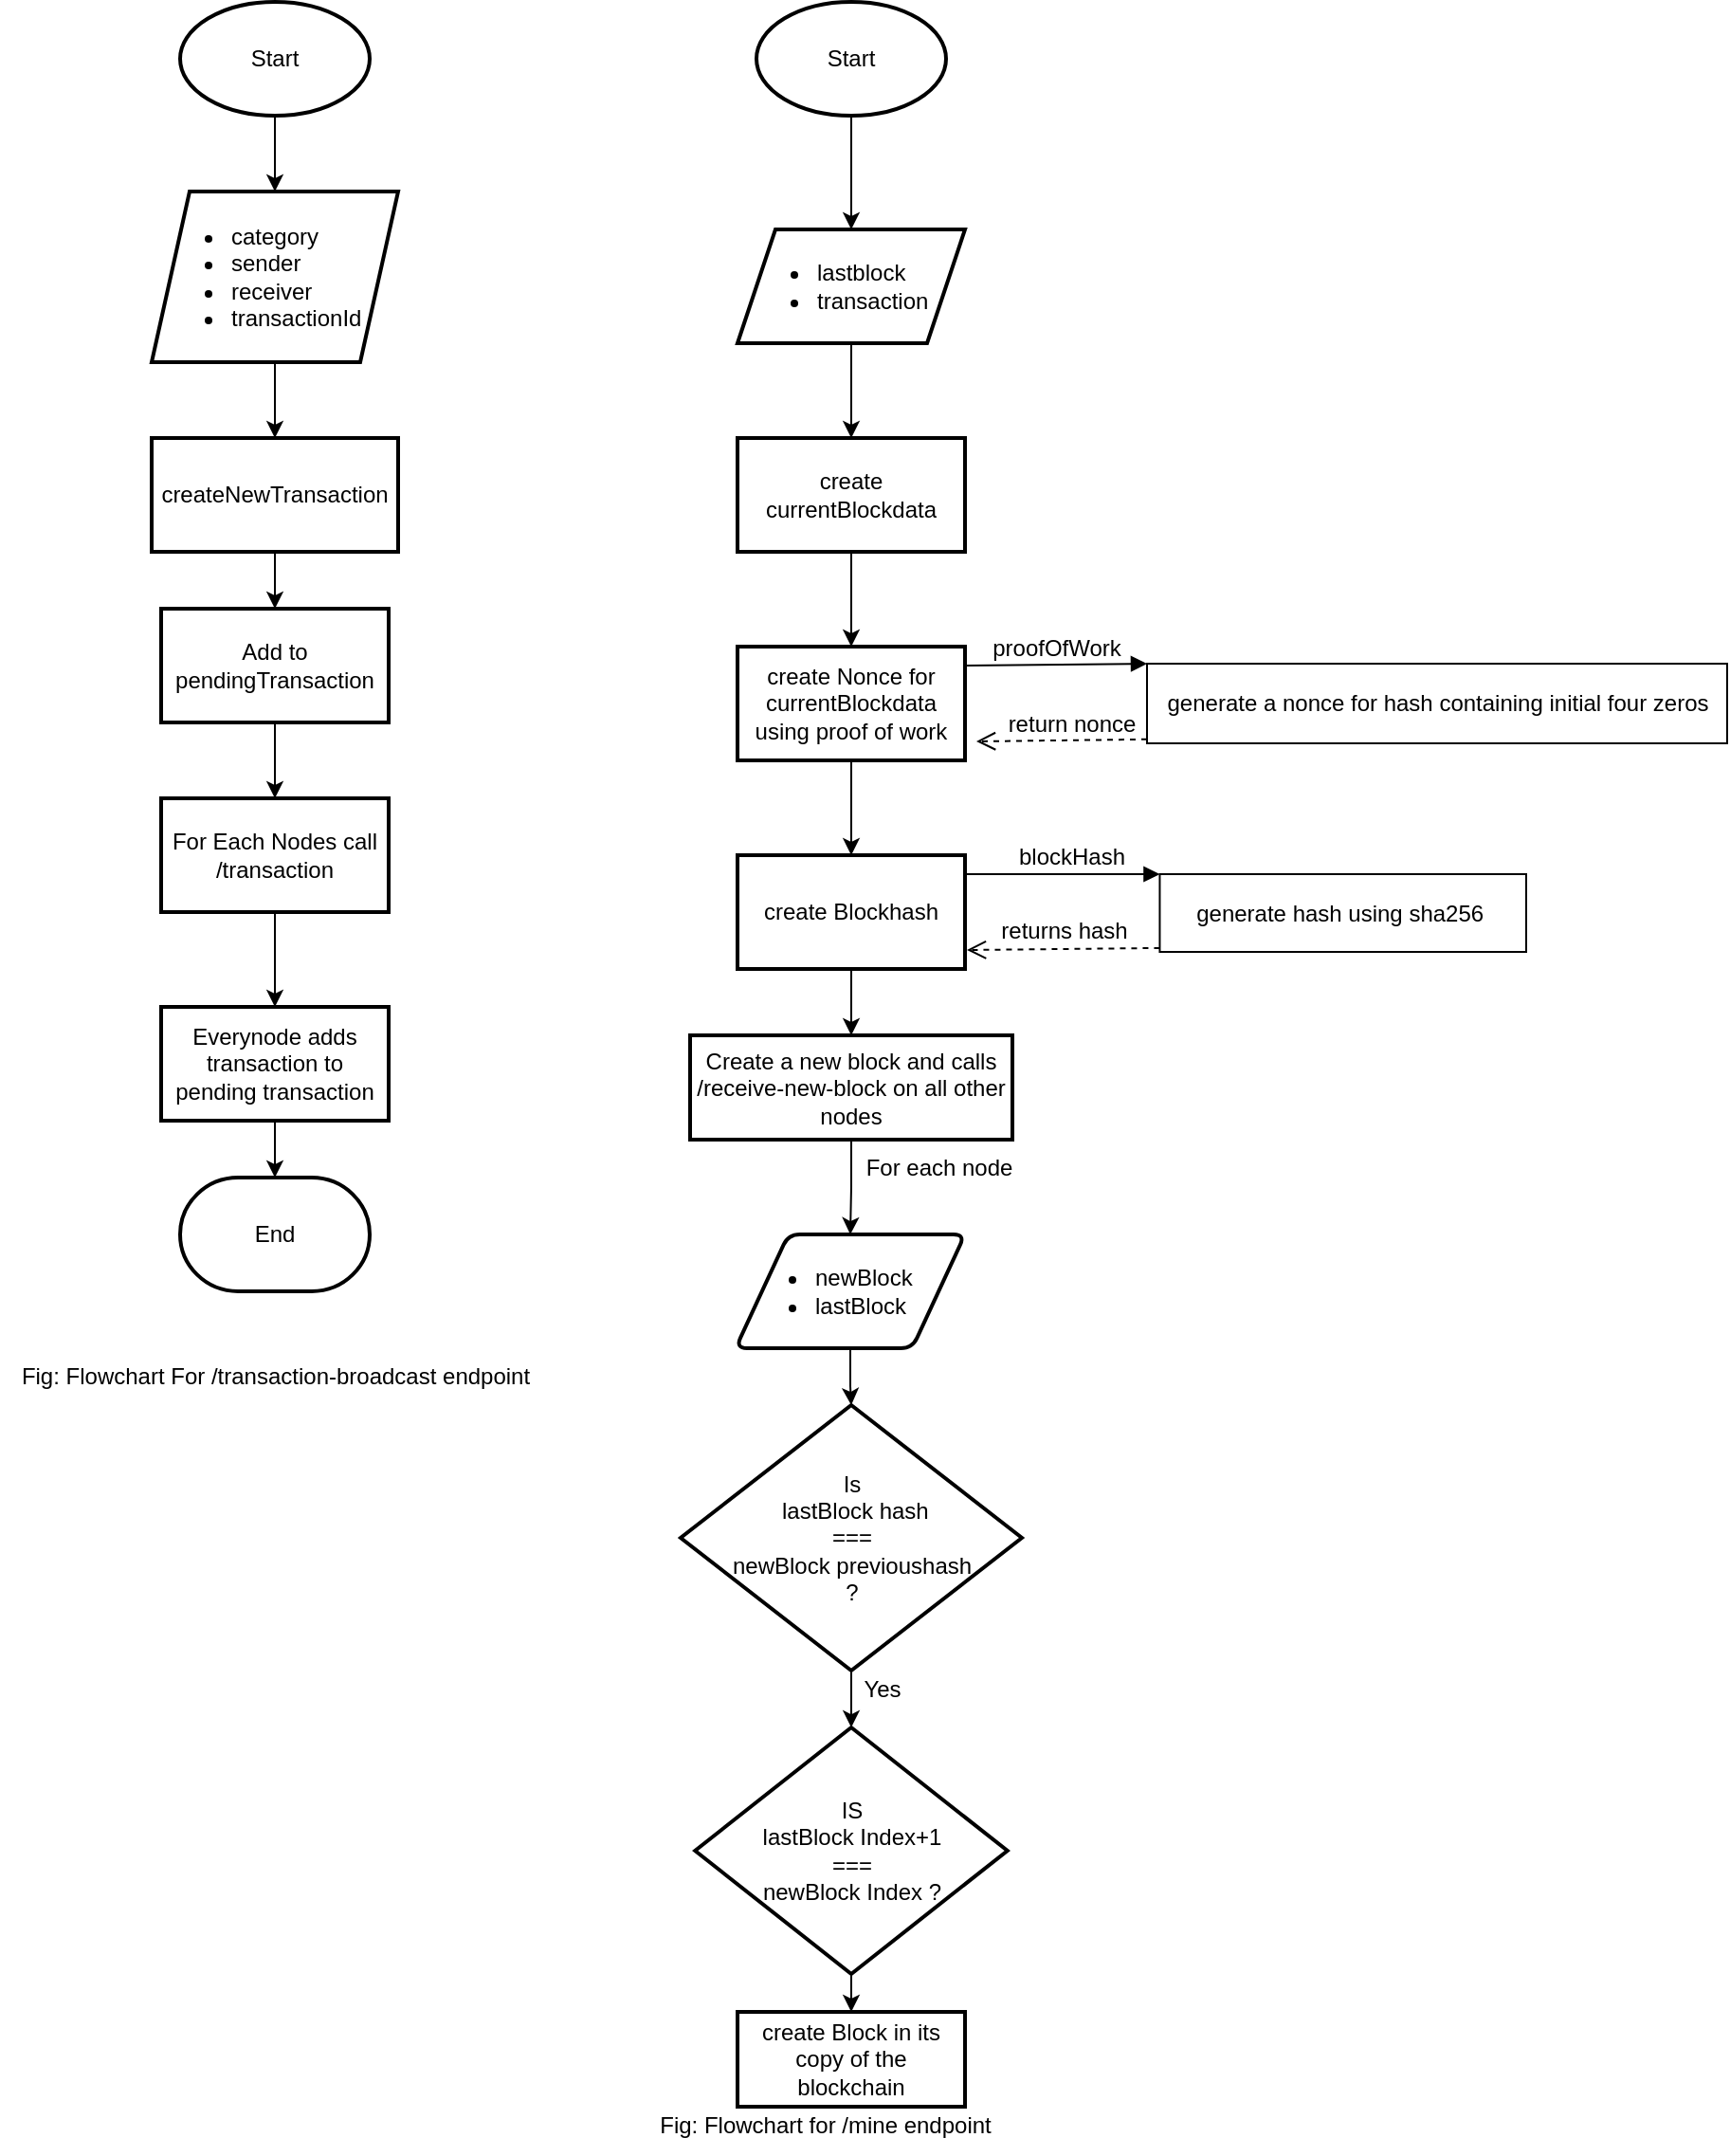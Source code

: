 <mxfile version="20.7.4" type="github" pages="2"><diagram id="SGFUXrC3W7ejvEjejlwu" name="Page-1"><mxGraphModel dx="1300" dy="750" grid="1" gridSize="10" guides="1" tooltips="1" connect="1" arrows="1" fold="1" page="1" pageScale="1" pageWidth="827" pageHeight="1169" math="0" shadow="0"><root><mxCell id="0"/><mxCell id="1" parent="0"/><mxCell id="2MIcZsTjXnHAhtx0bsnO-13" value="" style="group" vertex="1" connectable="0" parent="1"><mxGeometry x="50" y="40" width="265" height="740" as="geometry"/></mxCell><mxCell id="Ti3Ax8mR36JvUIu3DjGp-1" value="Start" style="strokeWidth=2;html=1;shape=mxgraph.flowchart.start_1;whiteSpace=wrap;" vertex="1" parent="2MIcZsTjXnHAhtx0bsnO-13"><mxGeometry x="70" width="100" height="60" as="geometry"/></mxCell><mxCell id="Ti3Ax8mR36JvUIu3DjGp-4" value="createNewTransaction&lt;br&gt;" style="whiteSpace=wrap;html=1;strokeWidth=2;" vertex="1" parent="2MIcZsTjXnHAhtx0bsnO-13"><mxGeometry x="55" y="230" width="130" height="60" as="geometry"/></mxCell><mxCell id="Ti3Ax8mR36JvUIu3DjGp-6" value="Add to pendingTransaction" style="whiteSpace=wrap;html=1;strokeWidth=2;" vertex="1" parent="2MIcZsTjXnHAhtx0bsnO-13"><mxGeometry x="60" y="320" width="120" height="60" as="geometry"/></mxCell><mxCell id="Ti3Ax8mR36JvUIu3DjGp-7" value="" style="edgeStyle=orthogonalEdgeStyle;rounded=0;orthogonalLoop=1;jettySize=auto;html=1;" edge="1" parent="2MIcZsTjXnHAhtx0bsnO-13" source="Ti3Ax8mR36JvUIu3DjGp-4" target="Ti3Ax8mR36JvUIu3DjGp-6"><mxGeometry relative="1" as="geometry"/></mxCell><mxCell id="2MIcZsTjXnHAhtx0bsnO-11" value="" style="edgeStyle=orthogonalEdgeStyle;rounded=0;orthogonalLoop=1;jettySize=auto;html=1;fontSize=12;" edge="1" parent="2MIcZsTjXnHAhtx0bsnO-13" source="Ti3Ax8mR36JvUIu3DjGp-8" target="Ti3Ax8mR36JvUIu3DjGp-4"><mxGeometry relative="1" as="geometry"/></mxCell><mxCell id="Ti3Ax8mR36JvUIu3DjGp-8" value="&lt;ul&gt;&lt;li&gt;category&lt;/li&gt;&lt;li&gt;sender&lt;/li&gt;&lt;li&gt;receiver&lt;/li&gt;&lt;li style=&quot;&quot;&gt;transactionId&lt;/li&gt;&lt;/ul&gt;" style="shape=parallelogram;perimeter=parallelogramPerimeter;whiteSpace=wrap;html=1;fixedSize=1;strokeWidth=2;align=left;" vertex="1" parent="2MIcZsTjXnHAhtx0bsnO-13"><mxGeometry x="55" y="100" width="130" height="90" as="geometry"/></mxCell><mxCell id="2MIcZsTjXnHAhtx0bsnO-12" value="" style="edgeStyle=orthogonalEdgeStyle;rounded=0;orthogonalLoop=1;jettySize=auto;html=1;fontSize=12;" edge="1" parent="2MIcZsTjXnHAhtx0bsnO-13" source="Ti3Ax8mR36JvUIu3DjGp-1" target="Ti3Ax8mR36JvUIu3DjGp-8"><mxGeometry relative="1" as="geometry"/></mxCell><mxCell id="Ti3Ax8mR36JvUIu3DjGp-12" value="For Each Nodes call /transaction" style="whiteSpace=wrap;html=1;strokeWidth=2;" vertex="1" parent="2MIcZsTjXnHAhtx0bsnO-13"><mxGeometry x="60" y="420" width="120" height="60" as="geometry"/></mxCell><mxCell id="Ti3Ax8mR36JvUIu3DjGp-13" value="" style="edgeStyle=orthogonalEdgeStyle;rounded=0;orthogonalLoop=1;jettySize=auto;html=1;fontSize=12;" edge="1" parent="2MIcZsTjXnHAhtx0bsnO-13" source="Ti3Ax8mR36JvUIu3DjGp-6" target="Ti3Ax8mR36JvUIu3DjGp-12"><mxGeometry relative="1" as="geometry"/></mxCell><mxCell id="2MIcZsTjXnHAhtx0bsnO-5" value="Everynode adds transaction to pending transaction" style="whiteSpace=wrap;html=1;strokeWidth=2;" vertex="1" parent="2MIcZsTjXnHAhtx0bsnO-13"><mxGeometry x="60" y="530" width="120" height="60" as="geometry"/></mxCell><mxCell id="2MIcZsTjXnHAhtx0bsnO-6" value="" style="edgeStyle=orthogonalEdgeStyle;rounded=0;orthogonalLoop=1;jettySize=auto;html=1;fontSize=12;" edge="1" parent="2MIcZsTjXnHAhtx0bsnO-13" source="Ti3Ax8mR36JvUIu3DjGp-12" target="2MIcZsTjXnHAhtx0bsnO-5"><mxGeometry relative="1" as="geometry"/></mxCell><mxCell id="2MIcZsTjXnHAhtx0bsnO-7" value="End" style="strokeWidth=2;html=1;shape=mxgraph.flowchart.terminator;whiteSpace=wrap;fontSize=12;" vertex="1" parent="2MIcZsTjXnHAhtx0bsnO-13"><mxGeometry x="70" y="620" width="100" height="60" as="geometry"/></mxCell><mxCell id="2MIcZsTjXnHAhtx0bsnO-8" value="" style="edgeStyle=orthogonalEdgeStyle;rounded=0;orthogonalLoop=1;jettySize=auto;html=1;fontSize=12;" edge="1" parent="2MIcZsTjXnHAhtx0bsnO-13" source="2MIcZsTjXnHAhtx0bsnO-5" target="2MIcZsTjXnHAhtx0bsnO-7"><mxGeometry relative="1" as="geometry"/></mxCell><mxCell id="2MIcZsTjXnHAhtx0bsnO-10" value="Fig: Flowchart For /transaction-broadcast endpoint&lt;br&gt;" style="text;html=1;align=center;verticalAlign=middle;resizable=0;points=[];autosize=1;strokeColor=none;fillColor=none;fontSize=12;" vertex="1" parent="2MIcZsTjXnHAhtx0bsnO-13"><mxGeometry x="-25" y="710" width="290" height="30" as="geometry"/></mxCell><mxCell id="2MIcZsTjXnHAhtx0bsnO-53" value="" style="group" vertex="1" connectable="0" parent="1"><mxGeometry x="360" y="40" width="576" height="1135" as="geometry"/></mxCell><mxCell id="2MIcZsTjXnHAhtx0bsnO-51" value="" style="group" vertex="1" connectable="0" parent="2MIcZsTjXnHAhtx0bsnO-53"><mxGeometry x="24" width="552" height="1110" as="geometry"/></mxCell><mxCell id="2MIcZsTjXnHAhtx0bsnO-14" value="Start" style="strokeWidth=2;html=1;shape=mxgraph.flowchart.start_1;whiteSpace=wrap;" vertex="1" parent="2MIcZsTjXnHAhtx0bsnO-51"><mxGeometry x="40" width="100" height="60" as="geometry"/></mxCell><mxCell id="2MIcZsTjXnHAhtx0bsnO-18" value="&lt;ul&gt;&lt;li&gt;lastblock&lt;/li&gt;&lt;li&gt;transaction&lt;/li&gt;&lt;/ul&gt;" style="shape=parallelogram;perimeter=parallelogramPerimeter;whiteSpace=wrap;html=1;fixedSize=1;align=left;strokeWidth=2;" vertex="1" parent="2MIcZsTjXnHAhtx0bsnO-51"><mxGeometry x="30" y="120" width="120" height="60" as="geometry"/></mxCell><mxCell id="2MIcZsTjXnHAhtx0bsnO-20" value="" style="edgeStyle=orthogonalEdgeStyle;rounded=0;orthogonalLoop=1;jettySize=auto;html=1;fontSize=12;" edge="1" parent="2MIcZsTjXnHAhtx0bsnO-51" source="2MIcZsTjXnHAhtx0bsnO-14" target="2MIcZsTjXnHAhtx0bsnO-18"><mxGeometry relative="1" as="geometry"/></mxCell><mxCell id="2MIcZsTjXnHAhtx0bsnO-21" value="create currentBlockdata" style="whiteSpace=wrap;html=1;align=center;strokeWidth=2;" vertex="1" parent="2MIcZsTjXnHAhtx0bsnO-51"><mxGeometry x="30" y="230" width="120" height="60" as="geometry"/></mxCell><mxCell id="2MIcZsTjXnHAhtx0bsnO-22" value="" style="edgeStyle=orthogonalEdgeStyle;rounded=0;orthogonalLoop=1;jettySize=auto;html=1;fontSize=12;" edge="1" parent="2MIcZsTjXnHAhtx0bsnO-51" source="2MIcZsTjXnHAhtx0bsnO-18" target="2MIcZsTjXnHAhtx0bsnO-21"><mxGeometry relative="1" as="geometry"/></mxCell><mxCell id="2MIcZsTjXnHAhtx0bsnO-23" value="create Nonce for currentBlockdata using proof of work" style="whiteSpace=wrap;html=1;strokeWidth=2;fontSize=12;" vertex="1" parent="2MIcZsTjXnHAhtx0bsnO-51"><mxGeometry x="30" y="340" width="120" height="60" as="geometry"/></mxCell><mxCell id="2MIcZsTjXnHAhtx0bsnO-24" value="" style="edgeStyle=orthogonalEdgeStyle;rounded=0;orthogonalLoop=1;jettySize=auto;html=1;fontSize=12;" edge="1" parent="2MIcZsTjXnHAhtx0bsnO-51" source="2MIcZsTjXnHAhtx0bsnO-21" target="2MIcZsTjXnHAhtx0bsnO-23"><mxGeometry relative="1" as="geometry"/></mxCell><mxCell id="2MIcZsTjXnHAhtx0bsnO-25" value="generate a nonce for hash containing initial four zeros" style="html=1;points=[];perimeter=orthogonalPerimeter;fontSize=12;" vertex="1" parent="2MIcZsTjXnHAhtx0bsnO-51"><mxGeometry x="246" y="349" width="306" height="42" as="geometry"/></mxCell><mxCell id="2MIcZsTjXnHAhtx0bsnO-26" value="proofOfWork" style="html=1;verticalAlign=bottom;endArrow=block;entryX=0;entryY=0;rounded=0;fontSize=12;" edge="1" target="2MIcZsTjXnHAhtx0bsnO-25" parent="2MIcZsTjXnHAhtx0bsnO-51"><mxGeometry relative="1" as="geometry"><mxPoint x="150" y="350" as="sourcePoint"/></mxGeometry></mxCell><mxCell id="2MIcZsTjXnHAhtx0bsnO-27" value="return nonce" style="html=1;verticalAlign=bottom;endArrow=open;dashed=1;endSize=8;exitX=0;exitY=0.95;rounded=0;fontSize=12;" edge="1" source="2MIcZsTjXnHAhtx0bsnO-25" parent="2MIcZsTjXnHAhtx0bsnO-51"><mxGeometry x="-0.111" y="1" relative="1" as="geometry"><mxPoint x="156" y="390" as="targetPoint"/><mxPoint as="offset"/></mxGeometry></mxCell><mxCell id="2MIcZsTjXnHAhtx0bsnO-28" value="create Blockhash" style="whiteSpace=wrap;html=1;strokeWidth=2;" vertex="1" parent="2MIcZsTjXnHAhtx0bsnO-51"><mxGeometry x="30" y="450" width="120" height="60" as="geometry"/></mxCell><mxCell id="2MIcZsTjXnHAhtx0bsnO-29" value="" style="edgeStyle=orthogonalEdgeStyle;rounded=0;orthogonalLoop=1;jettySize=auto;html=1;fontSize=12;" edge="1" parent="2MIcZsTjXnHAhtx0bsnO-51" source="2MIcZsTjXnHAhtx0bsnO-23" target="2MIcZsTjXnHAhtx0bsnO-28"><mxGeometry relative="1" as="geometry"/></mxCell><mxCell id="2MIcZsTjXnHAhtx0bsnO-30" value="generate hash using sha256&amp;nbsp;" style="html=1;points=[];perimeter=orthogonalPerimeter;fontSize=12;" vertex="1" parent="2MIcZsTjXnHAhtx0bsnO-51"><mxGeometry x="252.724" y="460" width="193.276" height="41" as="geometry"/></mxCell><mxCell id="2MIcZsTjXnHAhtx0bsnO-31" value="blockHash" style="html=1;verticalAlign=bottom;endArrow=block;entryX=0;entryY=0;rounded=0;fontSize=12;" edge="1" parent="2MIcZsTjXnHAhtx0bsnO-51"><mxGeometry x="0.081" relative="1" as="geometry"><mxPoint x="151" y="460" as="sourcePoint"/><mxPoint x="252.724" y="460" as="targetPoint"/><mxPoint as="offset"/></mxGeometry></mxCell><mxCell id="2MIcZsTjXnHAhtx0bsnO-32" value="returns hash" style="html=1;verticalAlign=bottom;endArrow=open;dashed=1;endSize=8;exitX=0;exitY=0.95;rounded=0;fontSize=12;" edge="1" source="2MIcZsTjXnHAhtx0bsnO-30" parent="2MIcZsTjXnHAhtx0bsnO-51"><mxGeometry relative="1" as="geometry"><mxPoint x="151" y="500" as="targetPoint"/></mxGeometry></mxCell><mxCell id="2MIcZsTjXnHAhtx0bsnO-34" value="Create a new block and calls /receive-new-block on all other nodes&lt;br&gt;" style="whiteSpace=wrap;html=1;strokeWidth=2;" vertex="1" parent="2MIcZsTjXnHAhtx0bsnO-51"><mxGeometry x="5" y="545" width="170" height="55" as="geometry"/></mxCell><mxCell id="2MIcZsTjXnHAhtx0bsnO-35" value="" style="edgeStyle=orthogonalEdgeStyle;rounded=0;orthogonalLoop=1;jettySize=auto;html=1;fontSize=12;" edge="1" parent="2MIcZsTjXnHAhtx0bsnO-51" source="2MIcZsTjXnHAhtx0bsnO-28" target="2MIcZsTjXnHAhtx0bsnO-34"><mxGeometry relative="1" as="geometry"/></mxCell><mxCell id="2MIcZsTjXnHAhtx0bsnO-38" value="For each node" style="text;html=1;align=center;verticalAlign=middle;resizable=0;points=[];autosize=1;strokeColor=none;fillColor=none;fontSize=12;" vertex="1" parent="2MIcZsTjXnHAhtx0bsnO-51"><mxGeometry x="86" y="600" width="100" height="30" as="geometry"/></mxCell><mxCell id="2MIcZsTjXnHAhtx0bsnO-41" value="&lt;div style=&quot;&quot;&gt;&lt;ul&gt;&lt;li&gt;&lt;span style=&quot;background-color: initial;&quot;&gt;newBlock&lt;/span&gt;&lt;/li&gt;&lt;li&gt;&lt;span style=&quot;background-color: initial;&quot;&gt;lastBlock&lt;/span&gt;&lt;/li&gt;&lt;/ul&gt;&lt;/div&gt;" style="shape=parallelogram;html=1;strokeWidth=2;perimeter=parallelogramPerimeter;whiteSpace=wrap;rounded=1;arcSize=12;size=0.23;fontSize=12;align=left;" vertex="1" parent="2MIcZsTjXnHAhtx0bsnO-51"><mxGeometry x="29" y="650" width="121" height="60" as="geometry"/></mxCell><mxCell id="2MIcZsTjXnHAhtx0bsnO-37" value="" style="edgeStyle=orthogonalEdgeStyle;rounded=0;orthogonalLoop=1;jettySize=auto;html=1;fontSize=12;" edge="1" parent="2MIcZsTjXnHAhtx0bsnO-51" source="2MIcZsTjXnHAhtx0bsnO-34" target="2MIcZsTjXnHAhtx0bsnO-41"><mxGeometry relative="1" as="geometry"/></mxCell><mxCell id="2MIcZsTjXnHAhtx0bsnO-43" value="Is&lt;br&gt;&amp;nbsp;lastBlock hash&lt;br&gt;===&lt;br&gt;newBlock previoushash&lt;br&gt;?&lt;br&gt;" style="strokeWidth=2;html=1;shape=mxgraph.flowchart.decision;fontSize=12;align=center;" vertex="1" parent="2MIcZsTjXnHAhtx0bsnO-51"><mxGeometry y="740" width="180" height="140" as="geometry"/></mxCell><mxCell id="2MIcZsTjXnHAhtx0bsnO-47" value="" style="edgeStyle=orthogonalEdgeStyle;rounded=0;orthogonalLoop=1;jettySize=auto;html=1;fontSize=12;" edge="1" parent="2MIcZsTjXnHAhtx0bsnO-51" source="2MIcZsTjXnHAhtx0bsnO-41" target="2MIcZsTjXnHAhtx0bsnO-43"><mxGeometry relative="1" as="geometry"/></mxCell><mxCell id="2MIcZsTjXnHAhtx0bsnO-45" value="IS&lt;br&gt;lastBlock Index+1&lt;br style=&quot;border-color: var(--border-color);&quot;&gt;===&lt;br style=&quot;border-color: var(--border-color);&quot;&gt;newBlock Index ?" style="rhombus;whiteSpace=wrap;html=1;strokeWidth=2;" vertex="1" parent="2MIcZsTjXnHAhtx0bsnO-51"><mxGeometry x="7.63" y="910" width="164.75" height="130" as="geometry"/></mxCell><mxCell id="2MIcZsTjXnHAhtx0bsnO-46" value="" style="edgeStyle=orthogonalEdgeStyle;rounded=0;orthogonalLoop=1;jettySize=auto;html=1;fontSize=12;" edge="1" parent="2MIcZsTjXnHAhtx0bsnO-51" source="2MIcZsTjXnHAhtx0bsnO-43" target="2MIcZsTjXnHAhtx0bsnO-45"><mxGeometry relative="1" as="geometry"/></mxCell><mxCell id="2MIcZsTjXnHAhtx0bsnO-48" value="Yes" style="text;html=1;align=center;verticalAlign=middle;resizable=0;points=[];autosize=1;strokeColor=none;fillColor=none;fontSize=12;" vertex="1" parent="2MIcZsTjXnHAhtx0bsnO-51"><mxGeometry x="86" y="875" width="40" height="30" as="geometry"/></mxCell><mxCell id="2MIcZsTjXnHAhtx0bsnO-49" value="create Block in its copy of the blockchain" style="whiteSpace=wrap;html=1;strokeWidth=2;" vertex="1" parent="2MIcZsTjXnHAhtx0bsnO-51"><mxGeometry x="30.01" y="1060" width="120" height="50" as="geometry"/></mxCell><mxCell id="2MIcZsTjXnHAhtx0bsnO-50" value="" style="edgeStyle=orthogonalEdgeStyle;rounded=0;orthogonalLoop=1;jettySize=auto;html=1;fontSize=12;" edge="1" parent="2MIcZsTjXnHAhtx0bsnO-51" source="2MIcZsTjXnHAhtx0bsnO-45" target="2MIcZsTjXnHAhtx0bsnO-49"><mxGeometry relative="1" as="geometry"/></mxCell><mxCell id="2MIcZsTjXnHAhtx0bsnO-52" value="Fig: Flowchart for /mine endpoint" style="text;html=1;align=center;verticalAlign=middle;resizable=0;points=[];autosize=1;strokeColor=none;fillColor=none;fontSize=12;" vertex="1" parent="2MIcZsTjXnHAhtx0bsnO-53"><mxGeometry y="1105" width="200" height="30" as="geometry"/></mxCell></root></mxGraphModel></diagram><diagram id="37MJI_U2qEA0pZlxUwRE" name="Page-2"><mxGraphModel dx="780" dy="450" grid="1" gridSize="10" guides="1" tooltips="1" connect="1" arrows="1" fold="1" page="1" pageScale="1" pageWidth="827" pageHeight="1169" math="0" shadow="0"><root><mxCell id="0"/><mxCell id="1" parent="0"/></root></mxGraphModel></diagram></mxfile>